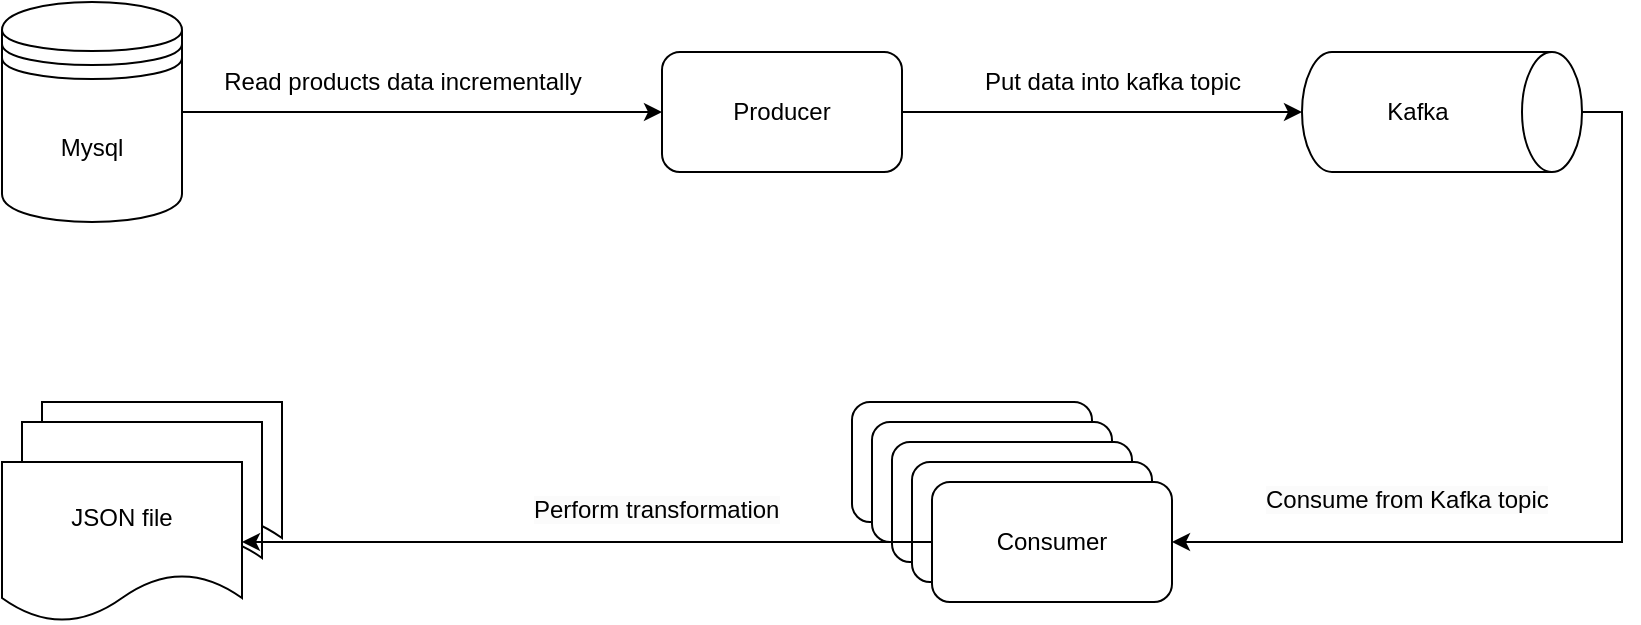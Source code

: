 <mxfile version="24.6.4" type="device">
  <diagram name="Page-1" id="b5b7bab2-c9e2-2cf4-8b2a-24fd1a2a6d21">
    <mxGraphModel dx="1434" dy="738" grid="1" gridSize="10" guides="1" tooltips="1" connect="1" arrows="1" fold="1" page="1" pageScale="1" pageWidth="827" pageHeight="1169" background="none" math="0" shadow="0">
      <root>
        <mxCell id="0" />
        <mxCell id="1" parent="0" />
        <mxCell id="870YrRvBdsA42mvLJBLW-9" style="edgeStyle=orthogonalEdgeStyle;rounded=0;orthogonalLoop=1;jettySize=auto;html=1;entryX=0;entryY=0.5;entryDx=0;entryDy=0;" parent="1" source="870YrRvBdsA42mvLJBLW-7" target="870YrRvBdsA42mvLJBLW-8" edge="1">
          <mxGeometry relative="1" as="geometry" />
        </mxCell>
        <mxCell id="870YrRvBdsA42mvLJBLW-7" value="Mysql" style="shape=datastore;whiteSpace=wrap;html=1;" parent="1" vertex="1">
          <mxGeometry x="70" y="490" width="90" height="110" as="geometry" />
        </mxCell>
        <mxCell id="870YrRvBdsA42mvLJBLW-11" style="edgeStyle=orthogonalEdgeStyle;rounded=0;orthogonalLoop=1;jettySize=auto;html=1;exitX=1;exitY=0.5;exitDx=0;exitDy=0;" parent="1" source="870YrRvBdsA42mvLJBLW-8" target="870YrRvBdsA42mvLJBLW-10" edge="1">
          <mxGeometry relative="1" as="geometry" />
        </mxCell>
        <mxCell id="870YrRvBdsA42mvLJBLW-8" value="Producer" style="rounded=1;whiteSpace=wrap;html=1;" parent="1" vertex="1">
          <mxGeometry x="400" y="515" width="120" height="60" as="geometry" />
        </mxCell>
        <mxCell id="0eO1_wQzQT21tMJ216nw-10" style="edgeStyle=orthogonalEdgeStyle;rounded=0;orthogonalLoop=1;jettySize=auto;html=1;exitX=0.5;exitY=0;exitDx=0;exitDy=0;exitPerimeter=0;entryX=1;entryY=0.5;entryDx=0;entryDy=0;" edge="1" parent="1" source="870YrRvBdsA42mvLJBLW-10" target="0eO1_wQzQT21tMJ216nw-7">
          <mxGeometry relative="1" as="geometry" />
        </mxCell>
        <mxCell id="870YrRvBdsA42mvLJBLW-10" value="Kafka" style="shape=cylinder3;whiteSpace=wrap;html=1;boundedLbl=1;backgroundOutline=1;size=15;direction=south;" parent="1" vertex="1">
          <mxGeometry x="720" y="515" width="140" height="60" as="geometry" />
        </mxCell>
        <mxCell id="870YrRvBdsA42mvLJBLW-16" value="" style="rounded=1;whiteSpace=wrap;html=1;" parent="1" vertex="1">
          <mxGeometry x="495" y="690" width="120" height="60" as="geometry" />
        </mxCell>
        <mxCell id="0eO1_wQzQT21tMJ216nw-1" value="" style="shape=document;whiteSpace=wrap;html=1;boundedLbl=1;" vertex="1" parent="1">
          <mxGeometry x="90" y="690" width="120" height="80" as="geometry" />
        </mxCell>
        <mxCell id="0eO1_wQzQT21tMJ216nw-2" value="" style="shape=document;whiteSpace=wrap;html=1;boundedLbl=1;" vertex="1" parent="1">
          <mxGeometry x="80" y="700" width="120" height="80" as="geometry" />
        </mxCell>
        <mxCell id="0eO1_wQzQT21tMJ216nw-3" value="JSON file" style="shape=document;whiteSpace=wrap;html=1;boundedLbl=1;" vertex="1" parent="1">
          <mxGeometry x="70" y="720" width="120" height="80" as="geometry" />
        </mxCell>
        <mxCell id="0eO1_wQzQT21tMJ216nw-4" value="" style="rounded=1;whiteSpace=wrap;html=1;" vertex="1" parent="1">
          <mxGeometry x="505" y="700" width="120" height="60" as="geometry" />
        </mxCell>
        <mxCell id="0eO1_wQzQT21tMJ216nw-5" value="&lt;span style=&quot;color: rgba(0, 0, 0, 0); font-family: monospace; font-size: 0px; text-align: start; text-wrap: nowrap;&quot;&gt;%3CmxGraphModel%3E%3Croot%3E%3CmxCell%20id%3D%220%22%2F%3E%3CmxCell%20id%3D%221%22%20parent%3D%220%22%2F%3E%3CmxCell%20id%3D%222%22%20value%3D%22%22%20style%3D%22rounded%3D1%3BwhiteSpace%3Dwrap%3Bhtml%3D1%3B%22%20vertex%3D%221%22%20parent%3D%221%22%3E%3CmxGeometry%20x%3D%22495%22%20y%3D%22690%22%20width%3D%22120%22%20height%3D%2260%22%20as%3D%22geometry%22%2F%3E%3C%2FmxCell%3E%3C%2Froot%3E%3C%2FmxGraphModel%3E&lt;/span&gt;" style="rounded=1;whiteSpace=wrap;html=1;" vertex="1" parent="1">
          <mxGeometry x="515" y="710" width="120" height="60" as="geometry" />
        </mxCell>
        <mxCell id="0eO1_wQzQT21tMJ216nw-6" value="" style="rounded=1;whiteSpace=wrap;html=1;" vertex="1" parent="1">
          <mxGeometry x="525" y="720" width="120" height="60" as="geometry" />
        </mxCell>
        <mxCell id="0eO1_wQzQT21tMJ216nw-8" style="edgeStyle=orthogonalEdgeStyle;rounded=0;orthogonalLoop=1;jettySize=auto;html=1;exitX=0;exitY=0.5;exitDx=0;exitDy=0;entryX=1;entryY=0.5;entryDx=0;entryDy=0;" edge="1" parent="1" source="0eO1_wQzQT21tMJ216nw-7" target="0eO1_wQzQT21tMJ216nw-3">
          <mxGeometry relative="1" as="geometry" />
        </mxCell>
        <mxCell id="0eO1_wQzQT21tMJ216nw-7" value="Consumer" style="rounded=1;whiteSpace=wrap;html=1;" vertex="1" parent="1">
          <mxGeometry x="535" y="730" width="120" height="60" as="geometry" />
        </mxCell>
        <mxCell id="0eO1_wQzQT21tMJ216nw-9" value="Read products data incrementally" style="text;html=1;align=center;verticalAlign=middle;resizable=0;points=[];autosize=1;strokeColor=none;fillColor=none;" vertex="1" parent="1">
          <mxGeometry x="170" y="515" width="200" height="30" as="geometry" />
        </mxCell>
        <mxCell id="0eO1_wQzQT21tMJ216nw-11" value="Put data into kafka topic" style="text;html=1;align=center;verticalAlign=middle;resizable=0;points=[];autosize=1;strokeColor=none;fillColor=none;" vertex="1" parent="1">
          <mxGeometry x="550" y="515" width="150" height="30" as="geometry" />
        </mxCell>
        <mxCell id="0eO1_wQzQT21tMJ216nw-13" value="&lt;span style=&quot;color: rgb(0, 0, 0); font-family: Helvetica; font-size: 12px; font-style: normal; font-variant-ligatures: normal; font-variant-caps: normal; font-weight: 400; letter-spacing: normal; orphans: 2; text-align: center; text-indent: 0px; text-transform: none; widows: 2; word-spacing: 0px; -webkit-text-stroke-width: 0px; white-space: nowrap; background-color: rgb(251, 251, 251); text-decoration-thickness: initial; text-decoration-style: initial; text-decoration-color: initial; display: inline !important; float: none;&quot;&gt;Perform transformation&lt;/span&gt;" style="text;whiteSpace=wrap;html=1;" vertex="1" parent="1">
          <mxGeometry x="333.5" y="730" width="160" height="30" as="geometry" />
        </mxCell>
        <mxCell id="0eO1_wQzQT21tMJ216nw-14" value="&lt;span style=&quot;color: rgb(0, 0, 0); font-family: Helvetica; font-size: 12px; font-style: normal; font-variant-ligatures: normal; font-variant-caps: normal; font-weight: 400; letter-spacing: normal; orphans: 2; text-align: center; text-indent: 0px; text-transform: none; widows: 2; word-spacing: 0px; -webkit-text-stroke-width: 0px; white-space: nowrap; background-color: rgb(251, 251, 251); text-decoration-thickness: initial; text-decoration-style: initial; text-decoration-color: initial; display: inline !important; float: none;&quot;&gt;Consume from Kafka topic&lt;/span&gt;" style="text;whiteSpace=wrap;html=1;" vertex="1" parent="1">
          <mxGeometry x="700" y="725" width="160" height="40" as="geometry" />
        </mxCell>
      </root>
    </mxGraphModel>
  </diagram>
</mxfile>
